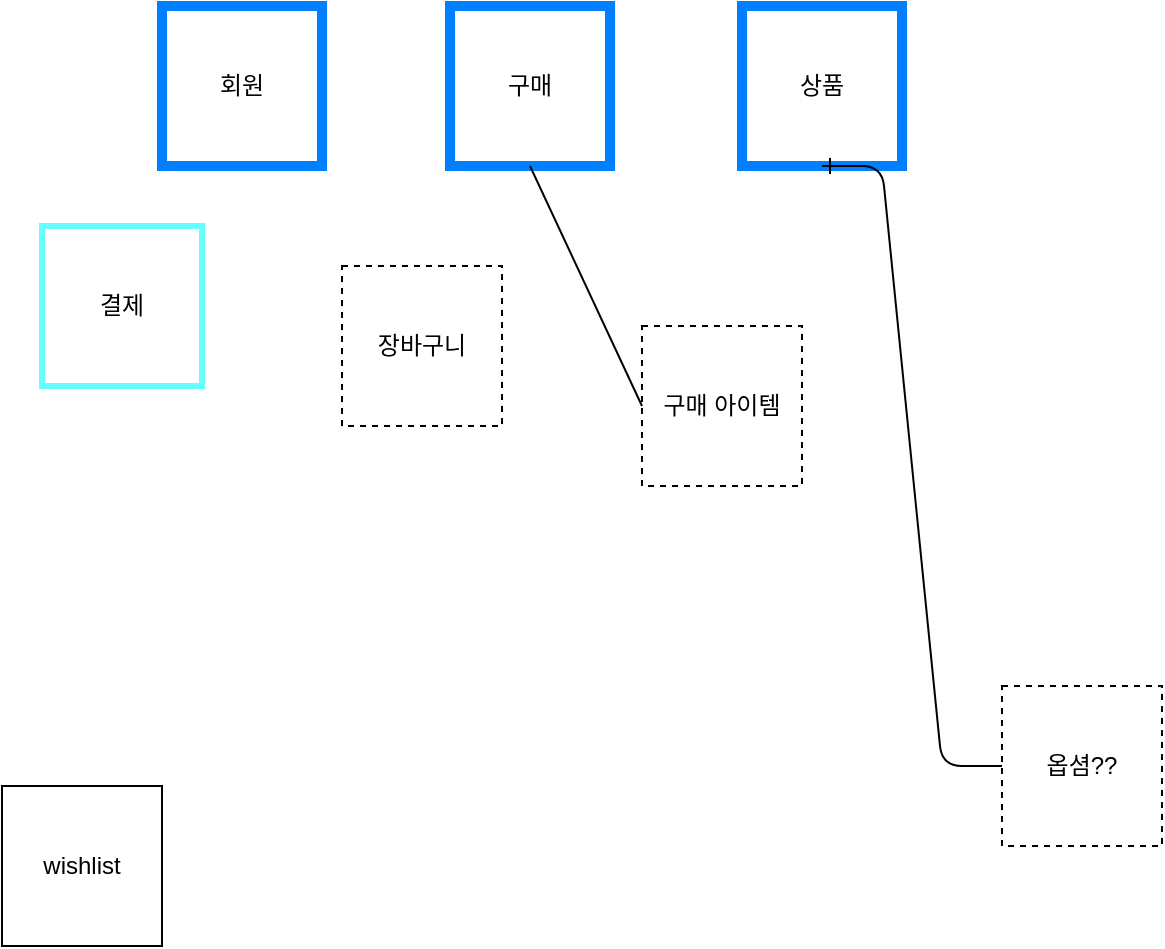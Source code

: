 <mxfile version="13.8.1" type="google"><diagram id="nJAUNH9W9ljE6dwyRlJi" name="Page-1"><mxGraphModel dx="1038" dy="684" grid="1" gridSize="10" guides="1" tooltips="1" connect="1" arrows="1" fold="1" page="1" pageScale="1" pageWidth="827" pageHeight="1169" math="0" shadow="0"><root><mxCell id="0"/><mxCell id="1" parent="0"/><mxCell id="WOwe0mSeLe04nJrLIMg_-1" value="회원" style="whiteSpace=wrap;html=1;aspect=fixed;strokeColor=#007FFF;strokeWidth=5;" vertex="1" parent="1"><mxGeometry x="150" y="60" width="80" height="80" as="geometry"/></mxCell><mxCell id="WOwe0mSeLe04nJrLIMg_-2" value="상품" style="whiteSpace=wrap;html=1;aspect=fixed;strokeColor=#007FFF;strokeWidth=5;" vertex="1" parent="1"><mxGeometry x="440" y="60" width="80" height="80" as="geometry"/></mxCell><mxCell id="WOwe0mSeLe04nJrLIMg_-3" value="구매" style="whiteSpace=wrap;html=1;aspect=fixed;strokeColor=#007FFF;strokeWidth=5;" vertex="1" parent="1"><mxGeometry x="294" y="60" width="80" height="80" as="geometry"/></mxCell><mxCell id="WOwe0mSeLe04nJrLIMg_-4" value="옵셤??" style="whiteSpace=wrap;html=1;aspect=fixed;dashed=1;" vertex="1" parent="1"><mxGeometry x="570" y="400" width="80" height="80" as="geometry"/></mxCell><mxCell id="WOwe0mSeLe04nJrLIMg_-5" value="결제" style="whiteSpace=wrap;html=1;aspect=fixed;strokeWidth=3;strokeColor=#66FFFF;" vertex="1" parent="1"><mxGeometry x="90" y="170" width="80" height="80" as="geometry"/></mxCell><mxCell id="WOwe0mSeLe04nJrLIMg_-6" value="장바구니" style="whiteSpace=wrap;html=1;aspect=fixed;dashed=1;" vertex="1" parent="1"><mxGeometry x="240" y="190" width="80" height="80" as="geometry"/></mxCell><mxCell id="WOwe0mSeLe04nJrLIMg_-7" value="구매 아이템" style="whiteSpace=wrap;html=1;aspect=fixed;dashed=1;" vertex="1" parent="1"><mxGeometry x="390" y="220" width="80" height="80" as="geometry"/></mxCell><mxCell id="WOwe0mSeLe04nJrLIMg_-8" value="" style="endArrow=none;html=1;exitX=0.5;exitY=1;exitDx=0;exitDy=0;entryX=0;entryY=0.5;entryDx=0;entryDy=0;" edge="1" parent="1" source="WOwe0mSeLe04nJrLIMg_-3" target="WOwe0mSeLe04nJrLIMg_-7"><mxGeometry width="50" height="50" relative="1" as="geometry"><mxPoint x="390" y="380" as="sourcePoint"/><mxPoint x="380" y="230" as="targetPoint"/></mxGeometry></mxCell><mxCell id="WOwe0mSeLe04nJrLIMg_-9" value="wishlist" style="whiteSpace=wrap;html=1;aspect=fixed;" vertex="1" parent="1"><mxGeometry x="70" y="450" width="80" height="80" as="geometry"/></mxCell><mxCell id="WOwe0mSeLe04nJrLIMg_-10" value="" style="edgeStyle=entityRelationEdgeStyle;fontSize=12;html=1;endArrow=ERone;endFill=1;entryX=0.5;entryY=1;entryDx=0;entryDy=0;" edge="1" parent="1" source="WOwe0mSeLe04nJrLIMg_-4" target="WOwe0mSeLe04nJrLIMg_-2"><mxGeometry width="100" height="100" relative="1" as="geometry"><mxPoint x="360" y="400" as="sourcePoint"/><mxPoint x="460" y="300" as="targetPoint"/></mxGeometry></mxCell></root></mxGraphModel></diagram></mxfile>